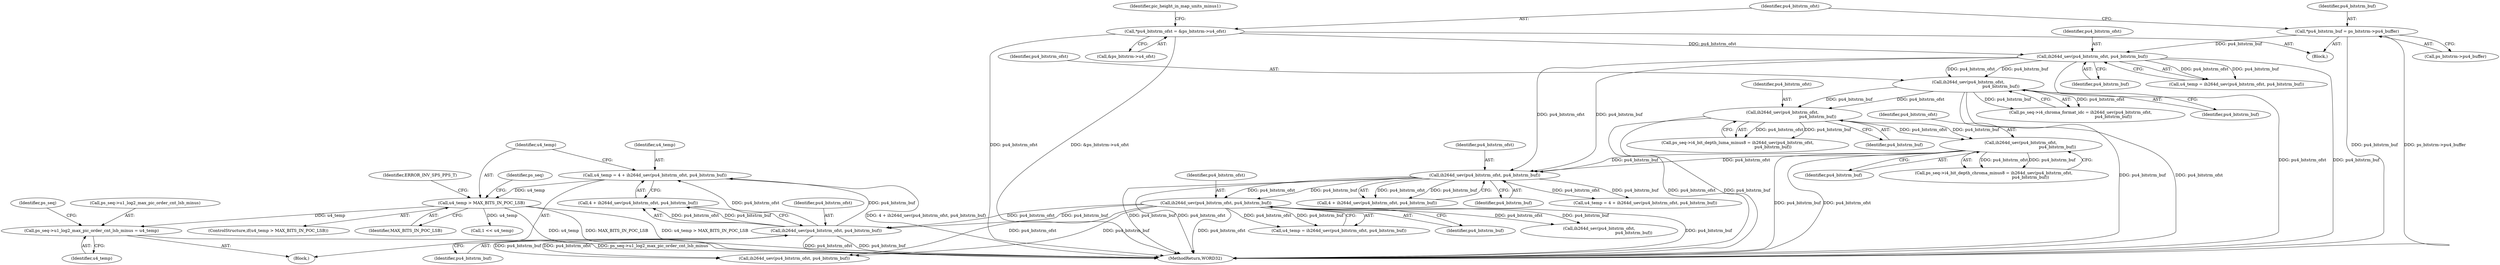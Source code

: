 digraph "0_Android_42cf02965b11c397dd37a0063e683cef005bc0ae@pointer" {
"1000657" [label="(Call,ps_seq->u1_log2_max_pic_order_cnt_lsb_minus = u4_temp)"];
"1000651" [label="(Call,u4_temp > MAX_BITS_IN_POC_LSB)"];
"1000643" [label="(Call,u4_temp = 4 + ih264d_uev(pu4_bitstrm_ofst, pu4_bitstrm_buf))"];
"1000647" [label="(Call,ih264d_uev(pu4_bitstrm_ofst, pu4_bitstrm_buf))"];
"1000611" [label="(Call,ih264d_uev(pu4_bitstrm_ofst, pu4_bitstrm_buf))"];
"1000573" [label="(Call,ih264d_uev(pu4_bitstrm_ofst, pu4_bitstrm_buf))"];
"1000458" [label="(Call,ih264d_uev(pu4_bitstrm_ofst,\n                                                        pu4_bitstrm_buf))"];
"1000442" [label="(Call,ih264d_uev(pu4_bitstrm_ofst,\n                                                      pu4_bitstrm_buf))"];
"1000426" [label="(Call,ih264d_uev(pu4_bitstrm_ofst,\n                                                  pu4_bitstrm_buf))"];
"1000303" [label="(Call,ih264d_uev(pu4_bitstrm_ofst, pu4_bitstrm_buf))"];
"1000187" [label="(Call,*pu4_bitstrm_ofst = &ps_bitstrm->u4_ofst)"];
"1000181" [label="(Call,*pu4_bitstrm_buf = ps_bitstrm->pu4_buffer)"];
"1000422" [label="(Call,ps_seq->i4_chroma_format_idc = ih264d_uev(pu4_bitstrm_ofst,\n                                                  pu4_bitstrm_buf))"];
"1000697" [label="(Call,ih264d_sev(pu4_bitstrm_ofst,\n                                                     pu4_bitstrm_buf))"];
"1000458" [label="(Call,ih264d_uev(pu4_bitstrm_ofst,\n                                                        pu4_bitstrm_buf))"];
"1000656" [label="(Identifier,ERROR_INV_SPS_PPS_T)"];
"1000305" [label="(Identifier,pu4_bitstrm_buf)"];
"1000649" [label="(Identifier,pu4_bitstrm_buf)"];
"1000460" [label="(Identifier,pu4_bitstrm_buf)"];
"1000201" [label="(Identifier,pic_height_in_map_units_minus1)"];
"1000303" [label="(Call,ih264d_uev(pu4_bitstrm_ofst, pu4_bitstrm_buf))"];
"1000652" [label="(Identifier,u4_temp)"];
"1000443" [label="(Identifier,pu4_bitstrm_ofst)"];
"1000643" [label="(Call,u4_temp = 4 + ih264d_uev(pu4_bitstrm_ofst, pu4_bitstrm_buf))"];
"1000659" [label="(Identifier,ps_seq)"];
"1000664" [label="(Identifier,ps_seq)"];
"1000574" [label="(Identifier,pu4_bitstrm_ofst)"];
"1000666" [label="(Call,1 << u4_temp)"];
"1000644" [label="(Identifier,u4_temp)"];
"1000609" [label="(Call,u4_temp = ih264d_uev(pu4_bitstrm_ofst, pu4_bitstrm_buf))"];
"1000442" [label="(Call,ih264d_uev(pu4_bitstrm_ofst,\n                                                      pu4_bitstrm_buf))"];
"1000189" [label="(Call,&ps_bitstrm->u4_ofst)"];
"1000657" [label="(Call,ps_seq->u1_log2_max_pic_order_cnt_lsb_minus = u4_temp)"];
"1001507" [label="(MethodReturn,WORD32)"];
"1000304" [label="(Identifier,pu4_bitstrm_ofst)"];
"1000438" [label="(Call,ps_seq->i4_bit_depth_luma_minus8 = ih264d_uev(pu4_bitstrm_ofst,\n                                                      pu4_bitstrm_buf))"];
"1000571" [label="(Call,4 + ih264d_uev(pu4_bitstrm_ofst, pu4_bitstrm_buf))"];
"1000182" [label="(Identifier,pu4_bitstrm_buf)"];
"1000575" [label="(Identifier,pu4_bitstrm_buf)"];
"1000650" [label="(ControlStructure,if(u4_temp > MAX_BITS_IN_POC_LSB))"];
"1000444" [label="(Identifier,pu4_bitstrm_buf)"];
"1000166" [label="(Block,)"];
"1000658" [label="(Call,ps_seq->u1_log2_max_pic_order_cnt_lsb_minus)"];
"1000661" [label="(Identifier,u4_temp)"];
"1000645" [label="(Call,4 + ih264d_uev(pu4_bitstrm_ofst, pu4_bitstrm_buf))"];
"1000454" [label="(Call,ps_seq->i4_bit_depth_chroma_minus8 = ih264d_uev(pu4_bitstrm_ofst,\n                                                        pu4_bitstrm_buf))"];
"1000188" [label="(Identifier,pu4_bitstrm_ofst)"];
"1000187" [label="(Call,*pu4_bitstrm_ofst = &ps_bitstrm->u4_ofst)"];
"1000613" [label="(Identifier,pu4_bitstrm_buf)"];
"1000301" [label="(Call,u4_temp = ih264d_uev(pu4_bitstrm_ofst, pu4_bitstrm_buf))"];
"1000647" [label="(Call,ih264d_uev(pu4_bitstrm_ofst, pu4_bitstrm_buf))"];
"1000611" [label="(Call,ih264d_uev(pu4_bitstrm_ofst, pu4_bitstrm_buf))"];
"1000426" [label="(Call,ih264d_uev(pu4_bitstrm_ofst,\n                                                  pu4_bitstrm_buf))"];
"1000183" [label="(Call,ps_bitstrm->pu4_buffer)"];
"1000648" [label="(Identifier,pu4_bitstrm_ofst)"];
"1000612" [label="(Identifier,pu4_bitstrm_ofst)"];
"1000428" [label="(Identifier,pu4_bitstrm_buf)"];
"1000459" [label="(Identifier,pu4_bitstrm_ofst)"];
"1000768" [label="(Call,ih264d_uev(pu4_bitstrm_ofst, pu4_bitstrm_buf))"];
"1000427" [label="(Identifier,pu4_bitstrm_ofst)"];
"1000573" [label="(Call,ih264d_uev(pu4_bitstrm_ofst, pu4_bitstrm_buf))"];
"1000653" [label="(Identifier,MAX_BITS_IN_POC_LSB)"];
"1000181" [label="(Call,*pu4_bitstrm_buf = ps_bitstrm->pu4_buffer)"];
"1000642" [label="(Block,)"];
"1000569" [label="(Call,u4_temp = 4 + ih264d_uev(pu4_bitstrm_ofst, pu4_bitstrm_buf))"];
"1000651" [label="(Call,u4_temp > MAX_BITS_IN_POC_LSB)"];
"1000657" -> "1000642"  [label="AST: "];
"1000657" -> "1000661"  [label="CFG: "];
"1000658" -> "1000657"  [label="AST: "];
"1000661" -> "1000657"  [label="AST: "];
"1000664" -> "1000657"  [label="CFG: "];
"1000657" -> "1001507"  [label="DDG: ps_seq->u1_log2_max_pic_order_cnt_lsb_minus"];
"1000651" -> "1000657"  [label="DDG: u4_temp"];
"1000651" -> "1000650"  [label="AST: "];
"1000651" -> "1000653"  [label="CFG: "];
"1000652" -> "1000651"  [label="AST: "];
"1000653" -> "1000651"  [label="AST: "];
"1000656" -> "1000651"  [label="CFG: "];
"1000659" -> "1000651"  [label="CFG: "];
"1000651" -> "1001507"  [label="DDG: u4_temp > MAX_BITS_IN_POC_LSB"];
"1000651" -> "1001507"  [label="DDG: u4_temp"];
"1000651" -> "1001507"  [label="DDG: MAX_BITS_IN_POC_LSB"];
"1000643" -> "1000651"  [label="DDG: u4_temp"];
"1000651" -> "1000666"  [label="DDG: u4_temp"];
"1000643" -> "1000642"  [label="AST: "];
"1000643" -> "1000645"  [label="CFG: "];
"1000644" -> "1000643"  [label="AST: "];
"1000645" -> "1000643"  [label="AST: "];
"1000652" -> "1000643"  [label="CFG: "];
"1000643" -> "1001507"  [label="DDG: 4 + ih264d_uev(pu4_bitstrm_ofst, pu4_bitstrm_buf)"];
"1000647" -> "1000643"  [label="DDG: pu4_bitstrm_ofst"];
"1000647" -> "1000643"  [label="DDG: pu4_bitstrm_buf"];
"1000647" -> "1000645"  [label="AST: "];
"1000647" -> "1000649"  [label="CFG: "];
"1000648" -> "1000647"  [label="AST: "];
"1000649" -> "1000647"  [label="AST: "];
"1000645" -> "1000647"  [label="CFG: "];
"1000647" -> "1001507"  [label="DDG: pu4_bitstrm_ofst"];
"1000647" -> "1001507"  [label="DDG: pu4_bitstrm_buf"];
"1000647" -> "1000645"  [label="DDG: pu4_bitstrm_ofst"];
"1000647" -> "1000645"  [label="DDG: pu4_bitstrm_buf"];
"1000611" -> "1000647"  [label="DDG: pu4_bitstrm_ofst"];
"1000611" -> "1000647"  [label="DDG: pu4_bitstrm_buf"];
"1000647" -> "1000768"  [label="DDG: pu4_bitstrm_ofst"];
"1000647" -> "1000768"  [label="DDG: pu4_bitstrm_buf"];
"1000611" -> "1000609"  [label="AST: "];
"1000611" -> "1000613"  [label="CFG: "];
"1000612" -> "1000611"  [label="AST: "];
"1000613" -> "1000611"  [label="AST: "];
"1000609" -> "1000611"  [label="CFG: "];
"1000611" -> "1001507"  [label="DDG: pu4_bitstrm_buf"];
"1000611" -> "1001507"  [label="DDG: pu4_bitstrm_ofst"];
"1000611" -> "1000609"  [label="DDG: pu4_bitstrm_ofst"];
"1000611" -> "1000609"  [label="DDG: pu4_bitstrm_buf"];
"1000573" -> "1000611"  [label="DDG: pu4_bitstrm_ofst"];
"1000573" -> "1000611"  [label="DDG: pu4_bitstrm_buf"];
"1000611" -> "1000697"  [label="DDG: pu4_bitstrm_ofst"];
"1000611" -> "1000697"  [label="DDG: pu4_bitstrm_buf"];
"1000611" -> "1000768"  [label="DDG: pu4_bitstrm_ofst"];
"1000611" -> "1000768"  [label="DDG: pu4_bitstrm_buf"];
"1000573" -> "1000571"  [label="AST: "];
"1000573" -> "1000575"  [label="CFG: "];
"1000574" -> "1000573"  [label="AST: "];
"1000575" -> "1000573"  [label="AST: "];
"1000571" -> "1000573"  [label="CFG: "];
"1000573" -> "1001507"  [label="DDG: pu4_bitstrm_buf"];
"1000573" -> "1001507"  [label="DDG: pu4_bitstrm_ofst"];
"1000573" -> "1000569"  [label="DDG: pu4_bitstrm_ofst"];
"1000573" -> "1000569"  [label="DDG: pu4_bitstrm_buf"];
"1000573" -> "1000571"  [label="DDG: pu4_bitstrm_ofst"];
"1000573" -> "1000571"  [label="DDG: pu4_bitstrm_buf"];
"1000458" -> "1000573"  [label="DDG: pu4_bitstrm_ofst"];
"1000458" -> "1000573"  [label="DDG: pu4_bitstrm_buf"];
"1000303" -> "1000573"  [label="DDG: pu4_bitstrm_ofst"];
"1000303" -> "1000573"  [label="DDG: pu4_bitstrm_buf"];
"1000458" -> "1000454"  [label="AST: "];
"1000458" -> "1000460"  [label="CFG: "];
"1000459" -> "1000458"  [label="AST: "];
"1000460" -> "1000458"  [label="AST: "];
"1000454" -> "1000458"  [label="CFG: "];
"1000458" -> "1001507"  [label="DDG: pu4_bitstrm_buf"];
"1000458" -> "1001507"  [label="DDG: pu4_bitstrm_ofst"];
"1000458" -> "1000454"  [label="DDG: pu4_bitstrm_ofst"];
"1000458" -> "1000454"  [label="DDG: pu4_bitstrm_buf"];
"1000442" -> "1000458"  [label="DDG: pu4_bitstrm_ofst"];
"1000442" -> "1000458"  [label="DDG: pu4_bitstrm_buf"];
"1000442" -> "1000438"  [label="AST: "];
"1000442" -> "1000444"  [label="CFG: "];
"1000443" -> "1000442"  [label="AST: "];
"1000444" -> "1000442"  [label="AST: "];
"1000438" -> "1000442"  [label="CFG: "];
"1000442" -> "1001507"  [label="DDG: pu4_bitstrm_ofst"];
"1000442" -> "1001507"  [label="DDG: pu4_bitstrm_buf"];
"1000442" -> "1000438"  [label="DDG: pu4_bitstrm_ofst"];
"1000442" -> "1000438"  [label="DDG: pu4_bitstrm_buf"];
"1000426" -> "1000442"  [label="DDG: pu4_bitstrm_ofst"];
"1000426" -> "1000442"  [label="DDG: pu4_bitstrm_buf"];
"1000426" -> "1000422"  [label="AST: "];
"1000426" -> "1000428"  [label="CFG: "];
"1000427" -> "1000426"  [label="AST: "];
"1000428" -> "1000426"  [label="AST: "];
"1000422" -> "1000426"  [label="CFG: "];
"1000426" -> "1001507"  [label="DDG: pu4_bitstrm_buf"];
"1000426" -> "1001507"  [label="DDG: pu4_bitstrm_ofst"];
"1000426" -> "1000422"  [label="DDG: pu4_bitstrm_ofst"];
"1000426" -> "1000422"  [label="DDG: pu4_bitstrm_buf"];
"1000303" -> "1000426"  [label="DDG: pu4_bitstrm_ofst"];
"1000303" -> "1000426"  [label="DDG: pu4_bitstrm_buf"];
"1000303" -> "1000301"  [label="AST: "];
"1000303" -> "1000305"  [label="CFG: "];
"1000304" -> "1000303"  [label="AST: "];
"1000305" -> "1000303"  [label="AST: "];
"1000301" -> "1000303"  [label="CFG: "];
"1000303" -> "1001507"  [label="DDG: pu4_bitstrm_ofst"];
"1000303" -> "1001507"  [label="DDG: pu4_bitstrm_buf"];
"1000303" -> "1000301"  [label="DDG: pu4_bitstrm_ofst"];
"1000303" -> "1000301"  [label="DDG: pu4_bitstrm_buf"];
"1000187" -> "1000303"  [label="DDG: pu4_bitstrm_ofst"];
"1000181" -> "1000303"  [label="DDG: pu4_bitstrm_buf"];
"1000187" -> "1000166"  [label="AST: "];
"1000187" -> "1000189"  [label="CFG: "];
"1000188" -> "1000187"  [label="AST: "];
"1000189" -> "1000187"  [label="AST: "];
"1000201" -> "1000187"  [label="CFG: "];
"1000187" -> "1001507"  [label="DDG: pu4_bitstrm_ofst"];
"1000187" -> "1001507"  [label="DDG: &ps_bitstrm->u4_ofst"];
"1000181" -> "1000166"  [label="AST: "];
"1000181" -> "1000183"  [label="CFG: "];
"1000182" -> "1000181"  [label="AST: "];
"1000183" -> "1000181"  [label="AST: "];
"1000188" -> "1000181"  [label="CFG: "];
"1000181" -> "1001507"  [label="DDG: pu4_bitstrm_buf"];
"1000181" -> "1001507"  [label="DDG: ps_bitstrm->pu4_buffer"];
}
